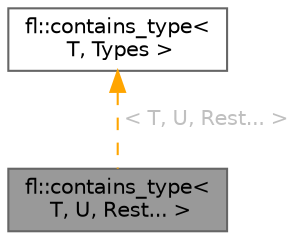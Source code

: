 digraph "fl::contains_type&lt; T, U, Rest... &gt;"
{
 // INTERACTIVE_SVG=YES
 // LATEX_PDF_SIZE
  bgcolor="transparent";
  edge [fontname=Helvetica,fontsize=10,labelfontname=Helvetica,labelfontsize=10];
  node [fontname=Helvetica,fontsize=10,shape=box,height=0.2,width=0.4];
  Node1 [id="Node000001",label="fl::contains_type\<\l T, U, Rest... \>",height=0.2,width=0.4,color="gray40", fillcolor="grey60", style="filled", fontcolor="black",tooltip=" "];
  Node2 -> Node1 [id="edge1_Node000001_Node000002",dir="back",color="orange",style="dashed",tooltip=" ",label=" \< T, U, Rest... \>",fontcolor="grey" ];
  Node2 [id="Node000002",label="fl::contains_type\<\l T, Types \>",height=0.2,width=0.4,color="gray40", fillcolor="white", style="filled",URL="$d4/d36/namespacefl.html#d5/d42/structfl_1_1contains__type",tooltip=" "];
}
